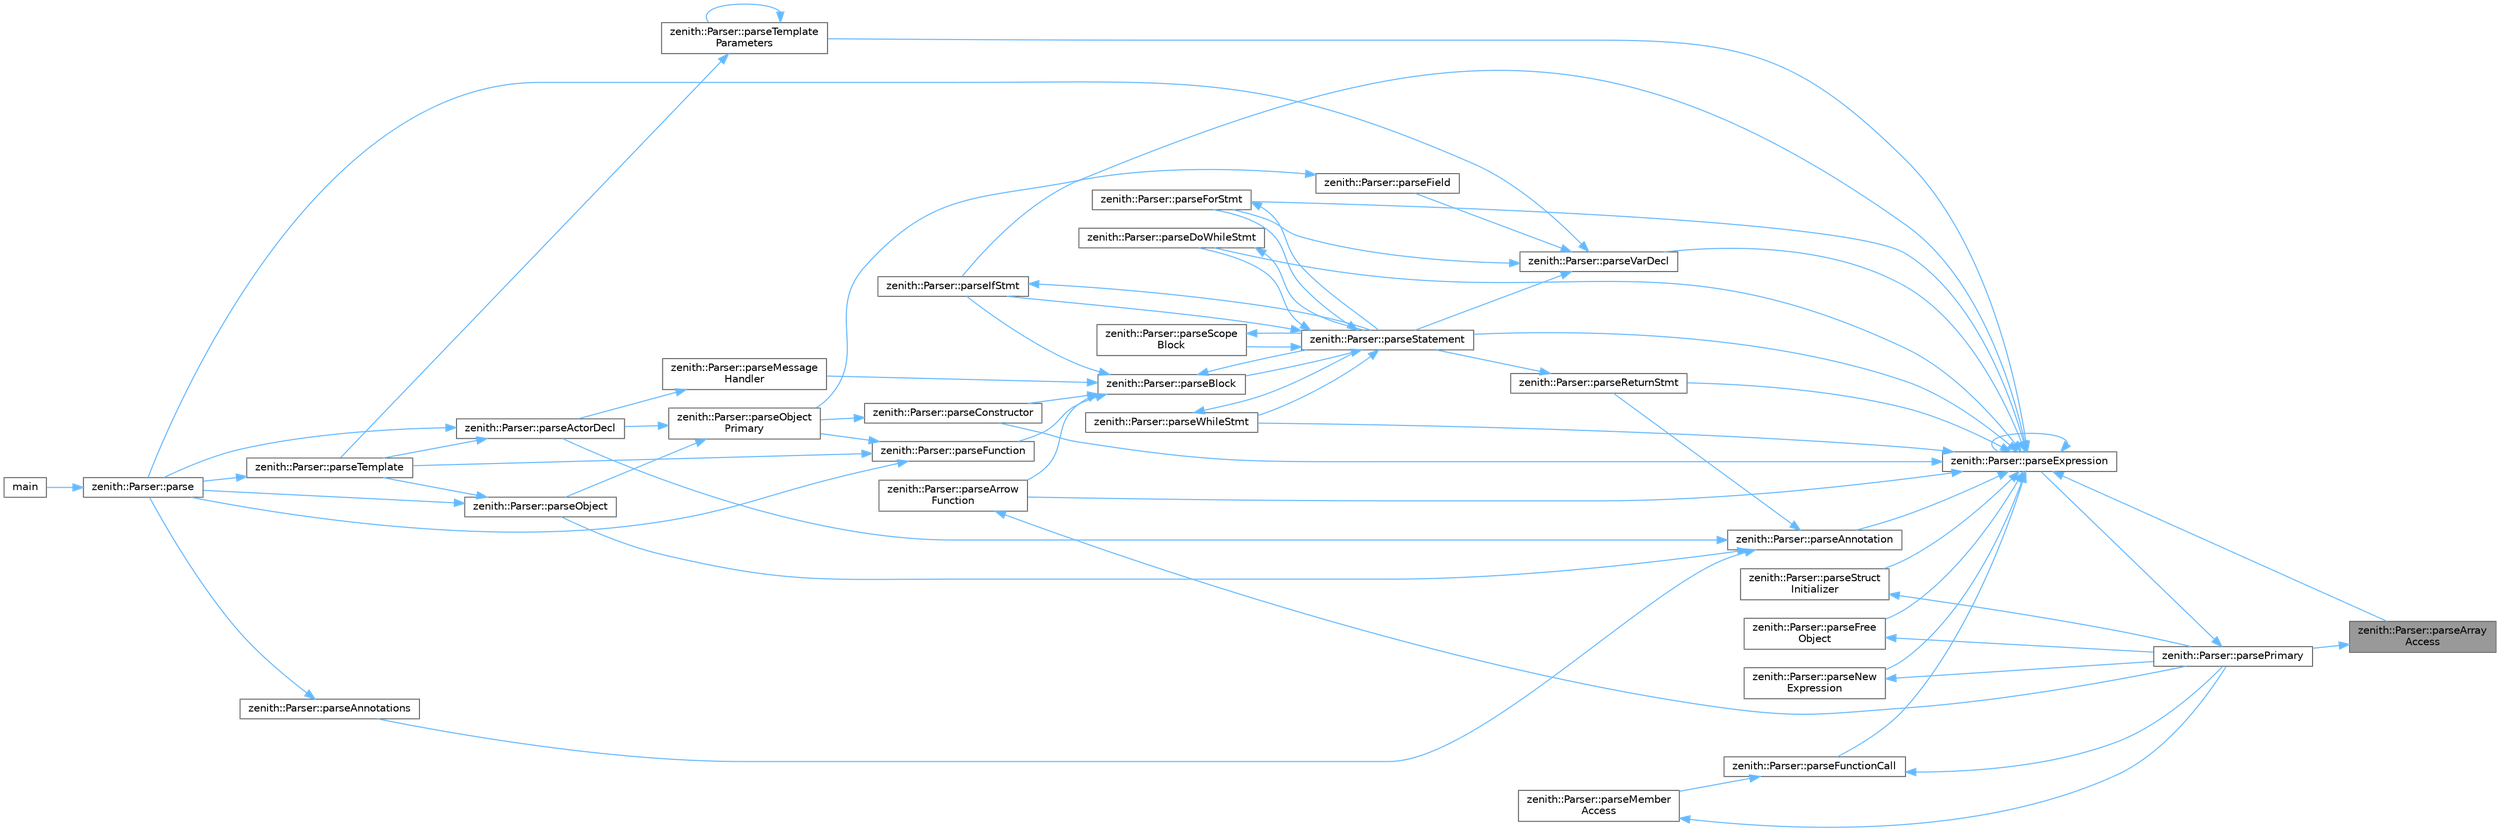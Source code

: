 digraph "zenith::Parser::parseArrayAccess"
{
 // LATEX_PDF_SIZE
  bgcolor="transparent";
  edge [fontname=Helvetica,fontsize=10,labelfontname=Helvetica,labelfontsize=10];
  node [fontname=Helvetica,fontsize=10,shape=box,height=0.2,width=0.4];
  rankdir="RL";
  Node1 [id="Node000001",label="zenith::Parser::parseArray\lAccess",height=0.2,width=0.4,color="gray40", fillcolor="grey60", style="filled", fontcolor="black",tooltip=" "];
  Node1 -> Node2 [id="edge1_Node000001_Node000002",dir="back",color="steelblue1",style="solid",tooltip=" "];
  Node2 [id="Node000002",label="zenith::Parser::parsePrimary",height=0.2,width=0.4,color="grey40", fillcolor="white", style="filled",URL="$classzenith_1_1_parser.html#a9425b18adfbb62629ae5ea654addc7cb",tooltip=" "];
  Node2 -> Node3 [id="edge2_Node000002_Node000003",dir="back",color="steelblue1",style="solid",tooltip=" "];
  Node3 [id="Node000003",label="zenith::Parser::parseExpression",height=0.2,width=0.4,color="grey40", fillcolor="white", style="filled",URL="$classzenith_1_1_parser.html#a239906fd51d54598f6d3dcc18d97b6b9",tooltip=" "];
  Node3 -> Node4 [id="edge3_Node000003_Node000004",dir="back",color="steelblue1",style="solid",tooltip=" "];
  Node4 [id="Node000004",label="zenith::Parser::parseAnnotation",height=0.2,width=0.4,color="grey40", fillcolor="white", style="filled",URL="$classzenith_1_1_parser.html#afff2e82900309df63d9aa89f4d3e31d6",tooltip=" "];
  Node4 -> Node5 [id="edge4_Node000004_Node000005",dir="back",color="steelblue1",style="solid",tooltip=" "];
  Node5 [id="Node000005",label="zenith::Parser::parseActorDecl",height=0.2,width=0.4,color="grey40", fillcolor="white", style="filled",URL="$classzenith_1_1_parser.html#add98eda497298f55d63689af29839db6",tooltip=" "];
  Node5 -> Node6 [id="edge5_Node000005_Node000006",dir="back",color="steelblue1",style="solid",tooltip=" "];
  Node6 [id="Node000006",label="zenith::Parser::parse",height=0.2,width=0.4,color="grey40", fillcolor="white", style="filled",URL="$classzenith_1_1_parser.html#ad56141bb79abcda2cb032137f51d44c6",tooltip=" "];
  Node6 -> Node7 [id="edge6_Node000006_Node000007",dir="back",color="steelblue1",style="solid",tooltip=" "];
  Node7 [id="Node000007",label="main",height=0.2,width=0.4,color="grey40", fillcolor="white", style="filled",URL="$main_8cpp.html#a0ddf1224851353fc92bfbff6f499fa97",tooltip=" "];
  Node5 -> Node8 [id="edge7_Node000005_Node000008",dir="back",color="steelblue1",style="solid",tooltip=" "];
  Node8 [id="Node000008",label="zenith::Parser::parseTemplate",height=0.2,width=0.4,color="grey40", fillcolor="white", style="filled",URL="$classzenith_1_1_parser.html#ac8ba31b8067fb7325c47b2b85e51abe1",tooltip=" "];
  Node8 -> Node6 [id="edge8_Node000008_Node000006",dir="back",color="steelblue1",style="solid",tooltip=" "];
  Node4 -> Node9 [id="edge9_Node000004_Node000009",dir="back",color="steelblue1",style="solid",tooltip=" "];
  Node9 [id="Node000009",label="zenith::Parser::parseAnnotations",height=0.2,width=0.4,color="grey40", fillcolor="white", style="filled",URL="$classzenith_1_1_parser.html#a13606ea02073ecca24a045f676b58518",tooltip=" "];
  Node9 -> Node6 [id="edge10_Node000009_Node000006",dir="back",color="steelblue1",style="solid",tooltip=" "];
  Node4 -> Node10 [id="edge11_Node000004_Node000010",dir="back",color="steelblue1",style="solid",tooltip=" "];
  Node10 [id="Node000010",label="zenith::Parser::parseObject",height=0.2,width=0.4,color="grey40", fillcolor="white", style="filled",URL="$classzenith_1_1_parser.html#abfe2e0682adcad95cc77595ec52bd4da",tooltip=" "];
  Node10 -> Node6 [id="edge12_Node000010_Node000006",dir="back",color="steelblue1",style="solid",tooltip=" "];
  Node10 -> Node8 [id="edge13_Node000010_Node000008",dir="back",color="steelblue1",style="solid",tooltip=" "];
  Node4 -> Node11 [id="edge14_Node000004_Node000011",dir="back",color="steelblue1",style="solid",tooltip=" "];
  Node11 [id="Node000011",label="zenith::Parser::parseReturnStmt",height=0.2,width=0.4,color="grey40", fillcolor="white", style="filled",URL="$classzenith_1_1_parser.html#a5e026e55d4a57bea1b5ffa7d3b5e93a8",tooltip=" "];
  Node11 -> Node12 [id="edge15_Node000011_Node000012",dir="back",color="steelblue1",style="solid",tooltip=" "];
  Node12 [id="Node000012",label="zenith::Parser::parseStatement",height=0.2,width=0.4,color="grey40", fillcolor="white", style="filled",URL="$classzenith_1_1_parser.html#ada8dc19e8cb4a0f1b37d3ef6a2eb3f9d",tooltip=" "];
  Node12 -> Node13 [id="edge16_Node000012_Node000013",dir="back",color="steelblue1",style="solid",tooltip=" "];
  Node13 [id="Node000013",label="zenith::Parser::parseBlock",height=0.2,width=0.4,color="grey40", fillcolor="white", style="filled",URL="$classzenith_1_1_parser.html#afed5c18e77fc012fe5db9f9e6175e642",tooltip=" "];
  Node13 -> Node14 [id="edge17_Node000013_Node000014",dir="back",color="steelblue1",style="solid",tooltip=" "];
  Node14 [id="Node000014",label="zenith::Parser::parseArrow\lFunction",height=0.2,width=0.4,color="grey40", fillcolor="white", style="filled",URL="$classzenith_1_1_parser.html#a7ea0f8e309ed2fbdf1a9e2ebfa2fbf8d",tooltip=" "];
  Node14 -> Node2 [id="edge18_Node000014_Node000002",dir="back",color="steelblue1",style="solid",tooltip=" "];
  Node13 -> Node15 [id="edge19_Node000013_Node000015",dir="back",color="steelblue1",style="solid",tooltip=" "];
  Node15 [id="Node000015",label="zenith::Parser::parseConstructor",height=0.2,width=0.4,color="grey40", fillcolor="white", style="filled",URL="$classzenith_1_1_parser.html#ae37a2b420e456af55c07efd04676b4af",tooltip=" "];
  Node15 -> Node16 [id="edge20_Node000015_Node000016",dir="back",color="steelblue1",style="solid",tooltip=" "];
  Node16 [id="Node000016",label="zenith::Parser::parseObject\lPrimary",height=0.2,width=0.4,color="grey40", fillcolor="white", style="filled",URL="$classzenith_1_1_parser.html#a74f0f075ac6a9a7935b8b0b20bd1f3ef",tooltip=" "];
  Node16 -> Node5 [id="edge21_Node000016_Node000005",dir="back",color="steelblue1",style="solid",tooltip=" "];
  Node16 -> Node10 [id="edge22_Node000016_Node000010",dir="back",color="steelblue1",style="solid",tooltip=" "];
  Node13 -> Node17 [id="edge23_Node000013_Node000017",dir="back",color="steelblue1",style="solid",tooltip=" "];
  Node17 [id="Node000017",label="zenith::Parser::parseFunction",height=0.2,width=0.4,color="grey40", fillcolor="white", style="filled",URL="$classzenith_1_1_parser.html#a8647a213885b6a7d25032d40410f827b",tooltip=" "];
  Node17 -> Node6 [id="edge24_Node000017_Node000006",dir="back",color="steelblue1",style="solid",tooltip=" "];
  Node17 -> Node16 [id="edge25_Node000017_Node000016",dir="back",color="steelblue1",style="solid",tooltip=" "];
  Node17 -> Node8 [id="edge26_Node000017_Node000008",dir="back",color="steelblue1",style="solid",tooltip=" "];
  Node13 -> Node18 [id="edge27_Node000013_Node000018",dir="back",color="steelblue1",style="solid",tooltip=" "];
  Node18 [id="Node000018",label="zenith::Parser::parseIfStmt",height=0.2,width=0.4,color="grey40", fillcolor="white", style="filled",URL="$classzenith_1_1_parser.html#a6086729ddce119c88e10fe622d069d8f",tooltip=" "];
  Node18 -> Node12 [id="edge28_Node000018_Node000012",dir="back",color="steelblue1",style="solid",tooltip=" "];
  Node13 -> Node19 [id="edge29_Node000013_Node000019",dir="back",color="steelblue1",style="solid",tooltip=" "];
  Node19 [id="Node000019",label="zenith::Parser::parseMessage\lHandler",height=0.2,width=0.4,color="grey40", fillcolor="white", style="filled",URL="$classzenith_1_1_parser.html#a78d55766725bfdd0c7b718adf355eee3",tooltip=" "];
  Node19 -> Node5 [id="edge30_Node000019_Node000005",dir="back",color="steelblue1",style="solid",tooltip=" "];
  Node13 -> Node12 [id="edge31_Node000013_Node000012",dir="back",color="steelblue1",style="solid",tooltip=" "];
  Node12 -> Node20 [id="edge32_Node000012_Node000020",dir="back",color="steelblue1",style="solid",tooltip=" "];
  Node20 [id="Node000020",label="zenith::Parser::parseDoWhileStmt",height=0.2,width=0.4,color="grey40", fillcolor="white", style="filled",URL="$classzenith_1_1_parser.html#a17d038fc7ad2c0dac1b038889f4426ca",tooltip=" "];
  Node20 -> Node12 [id="edge33_Node000020_Node000012",dir="back",color="steelblue1",style="solid",tooltip=" "];
  Node12 -> Node21 [id="edge34_Node000012_Node000021",dir="back",color="steelblue1",style="solid",tooltip=" "];
  Node21 [id="Node000021",label="zenith::Parser::parseForStmt",height=0.2,width=0.4,color="grey40", fillcolor="white", style="filled",URL="$classzenith_1_1_parser.html#ab8ae32b49e1a7d1492f14c6b381aa52b",tooltip=" "];
  Node21 -> Node12 [id="edge35_Node000021_Node000012",dir="back",color="steelblue1",style="solid",tooltip=" "];
  Node12 -> Node18 [id="edge36_Node000012_Node000018",dir="back",color="steelblue1",style="solid",tooltip=" "];
  Node12 -> Node22 [id="edge37_Node000012_Node000022",dir="back",color="steelblue1",style="solid",tooltip=" "];
  Node22 [id="Node000022",label="zenith::Parser::parseScope\lBlock",height=0.2,width=0.4,color="grey40", fillcolor="white", style="filled",URL="$classzenith_1_1_parser.html#acd4ccda2b4a409498daa93e31f2bc23f",tooltip=" "];
  Node22 -> Node12 [id="edge38_Node000022_Node000012",dir="back",color="steelblue1",style="solid",tooltip=" "];
  Node12 -> Node23 [id="edge39_Node000012_Node000023",dir="back",color="steelblue1",style="solid",tooltip=" "];
  Node23 [id="Node000023",label="zenith::Parser::parseWhileStmt",height=0.2,width=0.4,color="grey40", fillcolor="white", style="filled",URL="$classzenith_1_1_parser.html#a6f8fd13014d6a0e82f53ce08a8f9766d",tooltip=" "];
  Node23 -> Node12 [id="edge40_Node000023_Node000012",dir="back",color="steelblue1",style="solid",tooltip=" "];
  Node3 -> Node1 [id="edge41_Node000003_Node000001",dir="back",color="steelblue1",style="solid",tooltip=" "];
  Node3 -> Node14 [id="edge42_Node000003_Node000014",dir="back",color="steelblue1",style="solid",tooltip=" "];
  Node3 -> Node15 [id="edge43_Node000003_Node000015",dir="back",color="steelblue1",style="solid",tooltip=" "];
  Node3 -> Node20 [id="edge44_Node000003_Node000020",dir="back",color="steelblue1",style="solid",tooltip=" "];
  Node3 -> Node3 [id="edge45_Node000003_Node000003",dir="back",color="steelblue1",style="solid",tooltip=" "];
  Node3 -> Node21 [id="edge46_Node000003_Node000021",dir="back",color="steelblue1",style="solid",tooltip=" "];
  Node3 -> Node24 [id="edge47_Node000003_Node000024",dir="back",color="steelblue1",style="solid",tooltip=" "];
  Node24 [id="Node000024",label="zenith::Parser::parseFree\lObject",height=0.2,width=0.4,color="grey40", fillcolor="white", style="filled",URL="$classzenith_1_1_parser.html#a697fe5477ca0023efdefd6e66f4e0a49",tooltip=" "];
  Node24 -> Node2 [id="edge48_Node000024_Node000002",dir="back",color="steelblue1",style="solid",tooltip=" "];
  Node3 -> Node25 [id="edge49_Node000003_Node000025",dir="back",color="steelblue1",style="solid",tooltip=" "];
  Node25 [id="Node000025",label="zenith::Parser::parseFunctionCall",height=0.2,width=0.4,color="grey40", fillcolor="white", style="filled",URL="$classzenith_1_1_parser.html#ae2442c2e624e13794605b1ff56047ee8",tooltip=" "];
  Node25 -> Node26 [id="edge50_Node000025_Node000026",dir="back",color="steelblue1",style="solid",tooltip=" "];
  Node26 [id="Node000026",label="zenith::Parser::parseMember\lAccess",height=0.2,width=0.4,color="grey40", fillcolor="white", style="filled",URL="$classzenith_1_1_parser.html#a5f581f39453bce8e553d9d96c5c8d0d2",tooltip=" "];
  Node26 -> Node2 [id="edge51_Node000026_Node000002",dir="back",color="steelblue1",style="solid",tooltip=" "];
  Node25 -> Node2 [id="edge52_Node000025_Node000002",dir="back",color="steelblue1",style="solid",tooltip=" "];
  Node3 -> Node18 [id="edge53_Node000003_Node000018",dir="back",color="steelblue1",style="solid",tooltip=" "];
  Node3 -> Node27 [id="edge54_Node000003_Node000027",dir="back",color="steelblue1",style="solid",tooltip=" "];
  Node27 [id="Node000027",label="zenith::Parser::parseNew\lExpression",height=0.2,width=0.4,color="grey40", fillcolor="white", style="filled",URL="$classzenith_1_1_parser.html#aa984ed730ca80620a7033d259b6faea5",tooltip=" "];
  Node27 -> Node2 [id="edge55_Node000027_Node000002",dir="back",color="steelblue1",style="solid",tooltip=" "];
  Node3 -> Node11 [id="edge56_Node000003_Node000011",dir="back",color="steelblue1",style="solid",tooltip=" "];
  Node3 -> Node12 [id="edge57_Node000003_Node000012",dir="back",color="steelblue1",style="solid",tooltip=" "];
  Node3 -> Node28 [id="edge58_Node000003_Node000028",dir="back",color="steelblue1",style="solid",tooltip=" "];
  Node28 [id="Node000028",label="zenith::Parser::parseStruct\lInitializer",height=0.2,width=0.4,color="grey40", fillcolor="white", style="filled",URL="$classzenith_1_1_parser.html#a4646bbfa2a663abbc777ae26d44e9522",tooltip=" "];
  Node28 -> Node2 [id="edge59_Node000028_Node000002",dir="back",color="steelblue1",style="solid",tooltip=" "];
  Node3 -> Node29 [id="edge60_Node000003_Node000029",dir="back",color="steelblue1",style="solid",tooltip=" "];
  Node29 [id="Node000029",label="zenith::Parser::parseTemplate\lParameters",height=0.2,width=0.4,color="grey40", fillcolor="white", style="filled",URL="$classzenith_1_1_parser.html#aa809de3ebc29d840ad9bc99c0b6ce956",tooltip=" "];
  Node29 -> Node8 [id="edge61_Node000029_Node000008",dir="back",color="steelblue1",style="solid",tooltip=" "];
  Node29 -> Node29 [id="edge62_Node000029_Node000029",dir="back",color="steelblue1",style="solid",tooltip=" "];
  Node3 -> Node30 [id="edge63_Node000003_Node000030",dir="back",color="steelblue1",style="solid",tooltip=" "];
  Node30 [id="Node000030",label="zenith::Parser::parseVarDecl",height=0.2,width=0.4,color="grey40", fillcolor="white", style="filled",URL="$classzenith_1_1_parser.html#a4846f1e07a0155bb95bfee2888cd4e49",tooltip=" "];
  Node30 -> Node6 [id="edge64_Node000030_Node000006",dir="back",color="steelblue1",style="solid",tooltip=" "];
  Node30 -> Node31 [id="edge65_Node000030_Node000031",dir="back",color="steelblue1",style="solid",tooltip=" "];
  Node31 [id="Node000031",label="zenith::Parser::parseField",height=0.2,width=0.4,color="grey40", fillcolor="white", style="filled",URL="$classzenith_1_1_parser.html#a12db59c0397e2ec966e47382f55b4ab8",tooltip=" "];
  Node31 -> Node16 [id="edge66_Node000031_Node000016",dir="back",color="steelblue1",style="solid",tooltip=" "];
  Node30 -> Node21 [id="edge67_Node000030_Node000021",dir="back",color="steelblue1",style="solid",tooltip=" "];
  Node30 -> Node12 [id="edge68_Node000030_Node000012",dir="back",color="steelblue1",style="solid",tooltip=" "];
  Node3 -> Node23 [id="edge69_Node000003_Node000023",dir="back",color="steelblue1",style="solid",tooltip=" "];
}
